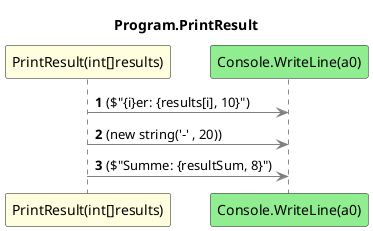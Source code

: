 @startuml Program.PrintResult
title Program.PrintResult
participant "PrintResult(int[]results)" as PrintResult_p0 #LightYellow
participant "Console.WriteLine(a0)" as Console_WriteLine_a0 #LightGreen
autonumber
PrintResult_p0 -[#grey]> Console_WriteLine_a0 : ($"{i}er: {results[i], 10}")
PrintResult_p0 -[#grey]> Console_WriteLine_a0 : (new string('-' , 20))
PrintResult_p0 -[#grey]> Console_WriteLine_a0 : ($"Summe: {resultSum, 8}")
@enduml
